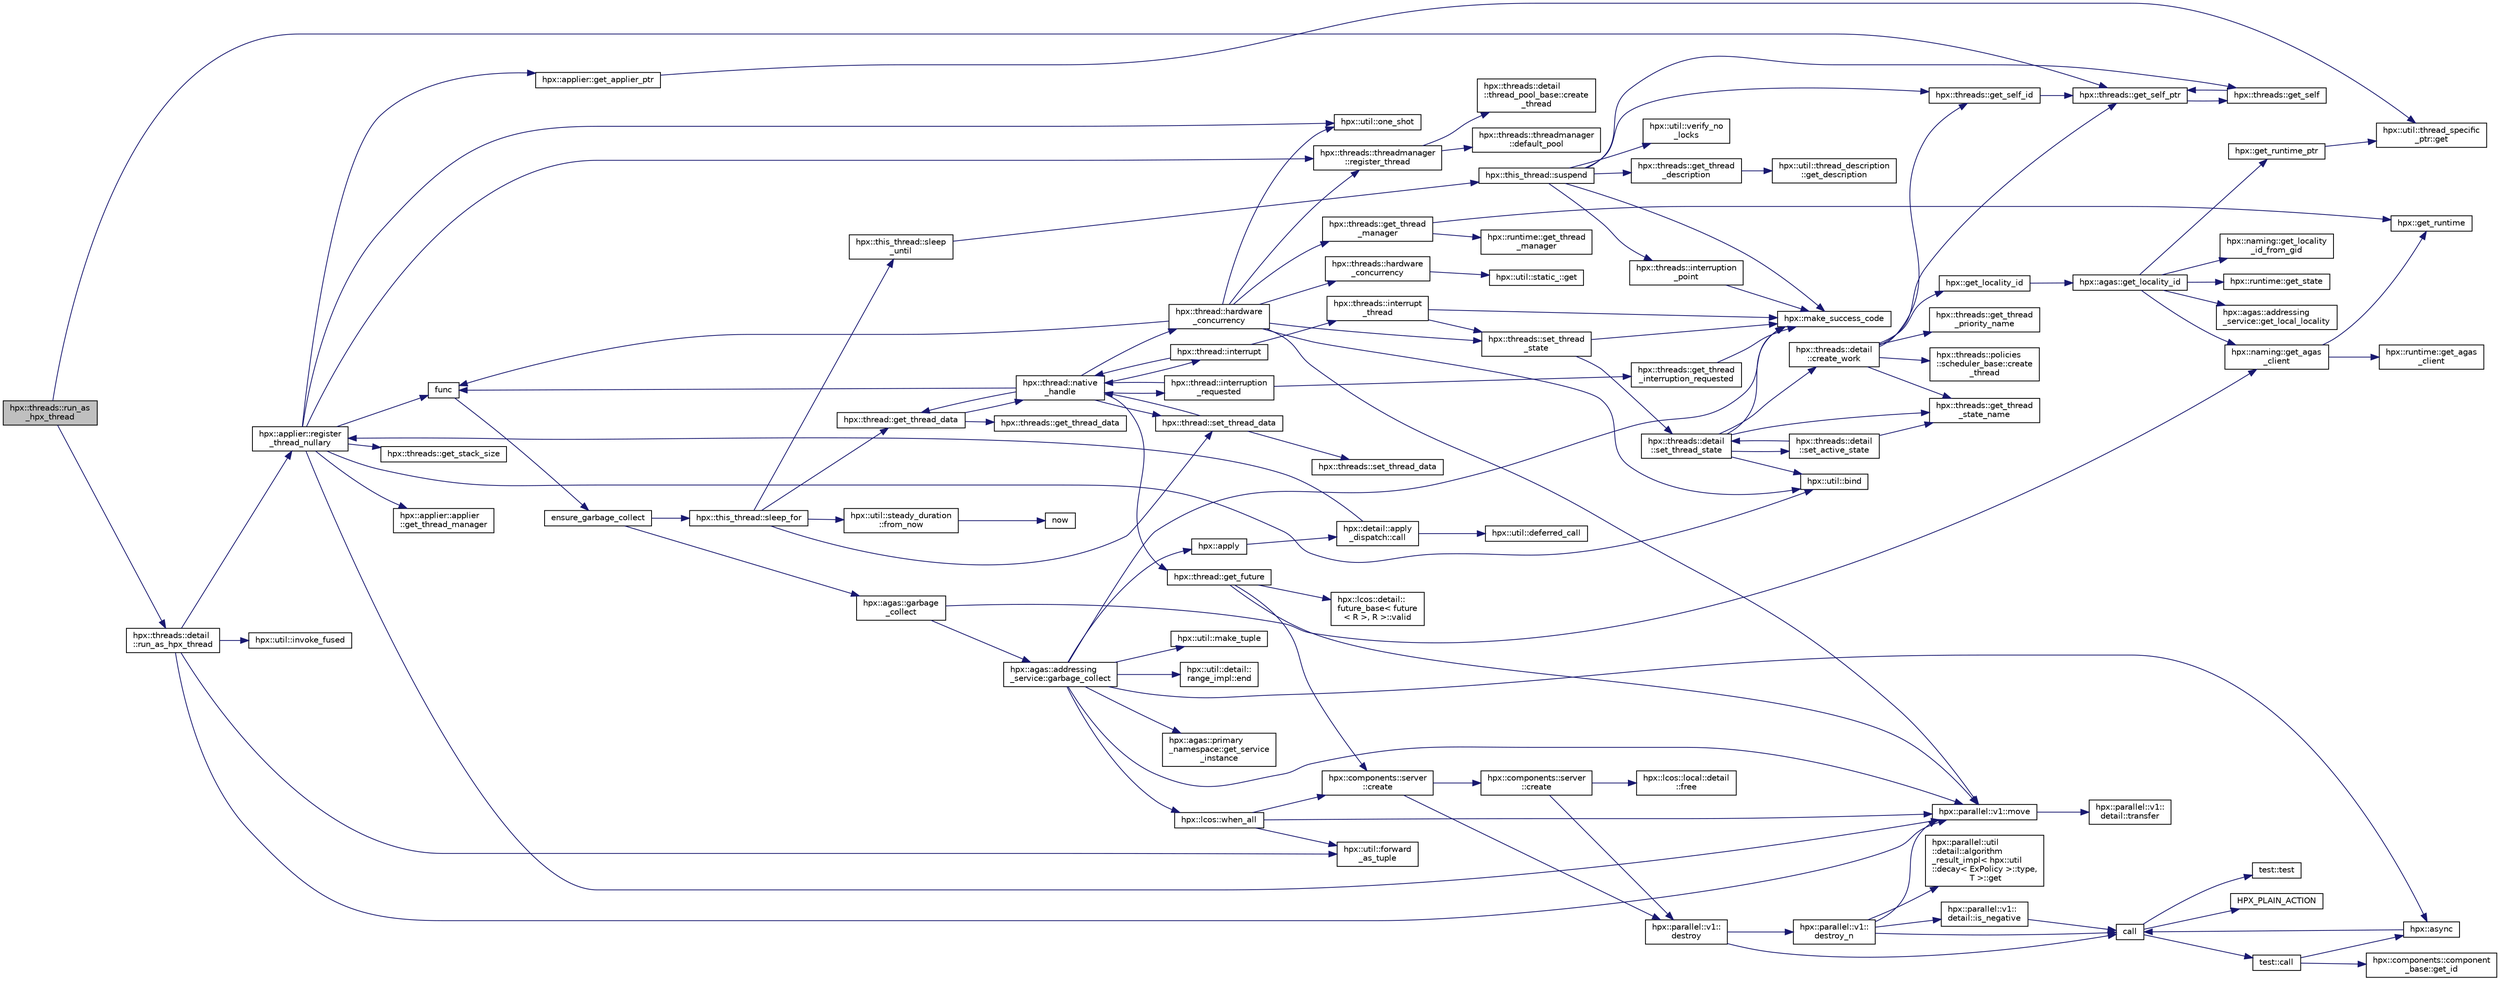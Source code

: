 digraph "hpx::threads::run_as_hpx_thread"
{
  edge [fontname="Helvetica",fontsize="10",labelfontname="Helvetica",labelfontsize="10"];
  node [fontname="Helvetica",fontsize="10",shape=record];
  rankdir="LR";
  Node9845 [label="hpx::threads::run_as\l_hpx_thread",height=0.2,width=0.4,color="black", fillcolor="grey75", style="filled", fontcolor="black"];
  Node9845 -> Node9846 [color="midnightblue",fontsize="10",style="solid",fontname="Helvetica"];
  Node9846 [label="hpx::threads::get_self_ptr",height=0.2,width=0.4,color="black", fillcolor="white", style="filled",URL="$d7/d28/namespacehpx_1_1threads.html#a22877ae347ad884cde3a51397dad6c53"];
  Node9846 -> Node9847 [color="midnightblue",fontsize="10",style="solid",fontname="Helvetica"];
  Node9847 [label="hpx::threads::get_self",height=0.2,width=0.4,color="black", fillcolor="white", style="filled",URL="$d7/d28/namespacehpx_1_1threads.html#a07daf4d6d29233f20d66d41ab7b5b8e8"];
  Node9847 -> Node9846 [color="midnightblue",fontsize="10",style="solid",fontname="Helvetica"];
  Node9845 -> Node9848 [color="midnightblue",fontsize="10",style="solid",fontname="Helvetica"];
  Node9848 [label="hpx::threads::detail\l::run_as_hpx_thread",height=0.2,width=0.4,color="black", fillcolor="white", style="filled",URL="$d2/dd1/namespacehpx_1_1threads_1_1detail.html#a85172e2f1993dc0ac59b9ae27cae2ef7"];
  Node9848 -> Node9849 [color="midnightblue",fontsize="10",style="solid",fontname="Helvetica"];
  Node9849 [label="hpx::util::forward\l_as_tuple",height=0.2,width=0.4,color="black", fillcolor="white", style="filled",URL="$df/dad/namespacehpx_1_1util.html#ab7c31e3f24c3302a4f67b6735a6fa597"];
  Node9848 -> Node9850 [color="midnightblue",fontsize="10",style="solid",fontname="Helvetica"];
  Node9850 [label="hpx::util::invoke_fused",height=0.2,width=0.4,color="black", fillcolor="white", style="filled",URL="$df/dad/namespacehpx_1_1util.html#afc2964e0f9c5dab89584f5123f140a0f"];
  Node9848 -> Node9851 [color="midnightblue",fontsize="10",style="solid",fontname="Helvetica"];
  Node9851 [label="hpx::parallel::v1::move",height=0.2,width=0.4,color="black", fillcolor="white", style="filled",URL="$db/db9/namespacehpx_1_1parallel_1_1v1.html#aa7c4ede081ce786c9d1eb1adff495cfc"];
  Node9851 -> Node9852 [color="midnightblue",fontsize="10",style="solid",fontname="Helvetica"];
  Node9852 [label="hpx::parallel::v1::\ldetail::transfer",height=0.2,width=0.4,color="black", fillcolor="white", style="filled",URL="$d2/ddd/namespacehpx_1_1parallel_1_1v1_1_1detail.html#ab1b56a05e1885ca7cc7ffa1804dd2f3c"];
  Node9848 -> Node9853 [color="midnightblue",fontsize="10",style="solid",fontname="Helvetica"];
  Node9853 [label="hpx::applier::register\l_thread_nullary",height=0.2,width=0.4,color="black", fillcolor="white", style="filled",URL="$d8/dcb/namespacehpx_1_1applier.html#a401cd1145927e58d74d1eb52aaccd936"];
  Node9853 -> Node9854 [color="midnightblue",fontsize="10",style="solid",fontname="Helvetica"];
  Node9854 [label="hpx::applier::get_applier_ptr",height=0.2,width=0.4,color="black", fillcolor="white", style="filled",URL="$d8/dcb/namespacehpx_1_1applier.html#a617483cf2b77ad3a0aa428ade7b35299"];
  Node9854 -> Node9855 [color="midnightblue",fontsize="10",style="solid",fontname="Helvetica"];
  Node9855 [label="hpx::util::thread_specific\l_ptr::get",height=0.2,width=0.4,color="black", fillcolor="white", style="filled",URL="$d4/d4c/structhpx_1_1util_1_1thread__specific__ptr.html#a3b27d8520710478aa41d1f74206bdba9"];
  Node9853 -> Node9856 [color="midnightblue",fontsize="10",style="solid",fontname="Helvetica"];
  Node9856 [label="func",height=0.2,width=0.4,color="black", fillcolor="white", style="filled",URL="$d8/dfd/id__type__ref__counting__1032_8cpp.html#ab811b86ea5107ffb3351fcaa29d2c652"];
  Node9856 -> Node9857 [color="midnightblue",fontsize="10",style="solid",fontname="Helvetica"];
  Node9857 [label="ensure_garbage_collect",height=0.2,width=0.4,color="black", fillcolor="white", style="filled",URL="$d8/dfd/id__type__ref__counting__1032_8cpp.html#a5264b94bf7c262ac0e521fb290d476d5"];
  Node9857 -> Node9858 [color="midnightblue",fontsize="10",style="solid",fontname="Helvetica"];
  Node9858 [label="hpx::this_thread::sleep_for",height=0.2,width=0.4,color="black", fillcolor="white", style="filled",URL="$d9/d52/namespacehpx_1_1this__thread.html#afc042a5a5fa52eef2d1d177a343435cf"];
  Node9858 -> Node9859 [color="midnightblue",fontsize="10",style="solid",fontname="Helvetica"];
  Node9859 [label="hpx::this_thread::sleep\l_until",height=0.2,width=0.4,color="black", fillcolor="white", style="filled",URL="$d9/d52/namespacehpx_1_1this__thread.html#ae12a853980115b23ff0ab8ca06622658"];
  Node9859 -> Node9860 [color="midnightblue",fontsize="10",style="solid",fontname="Helvetica"];
  Node9860 [label="hpx::this_thread::suspend",height=0.2,width=0.4,color="black", fillcolor="white", style="filled",URL="$d9/d52/namespacehpx_1_1this__thread.html#aca220026fb3014c0881d129fe31c0073"];
  Node9860 -> Node9847 [color="midnightblue",fontsize="10",style="solid",fontname="Helvetica"];
  Node9860 -> Node9861 [color="midnightblue",fontsize="10",style="solid",fontname="Helvetica"];
  Node9861 [label="hpx::threads::get_self_id",height=0.2,width=0.4,color="black", fillcolor="white", style="filled",URL="$d7/d28/namespacehpx_1_1threads.html#afafe0f900b9fac3d4ed3c747625c1cfe"];
  Node9861 -> Node9846 [color="midnightblue",fontsize="10",style="solid",fontname="Helvetica"];
  Node9860 -> Node9862 [color="midnightblue",fontsize="10",style="solid",fontname="Helvetica"];
  Node9862 [label="hpx::threads::interruption\l_point",height=0.2,width=0.4,color="black", fillcolor="white", style="filled",URL="$d7/d28/namespacehpx_1_1threads.html#ada6ec56a12b050707311d8c628089059"];
  Node9862 -> Node9863 [color="midnightblue",fontsize="10",style="solid",fontname="Helvetica"];
  Node9863 [label="hpx::make_success_code",height=0.2,width=0.4,color="black", fillcolor="white", style="filled",URL="$d8/d83/namespacehpx.html#a0e8512a8f49e2a6c8185061181419d8f",tooltip="Returns error_code(hpx::success, \"success\", mode). "];
  Node9860 -> Node9864 [color="midnightblue",fontsize="10",style="solid",fontname="Helvetica"];
  Node9864 [label="hpx::util::verify_no\l_locks",height=0.2,width=0.4,color="black", fillcolor="white", style="filled",URL="$df/dad/namespacehpx_1_1util.html#ae0e1837ee6f09b79b26c2e788d2e9fc9"];
  Node9860 -> Node9865 [color="midnightblue",fontsize="10",style="solid",fontname="Helvetica"];
  Node9865 [label="hpx::threads::get_thread\l_description",height=0.2,width=0.4,color="black", fillcolor="white", style="filled",URL="$d7/d28/namespacehpx_1_1threads.html#a42fc18a7a680f4e8bc633a4b4c956701"];
  Node9865 -> Node9866 [color="midnightblue",fontsize="10",style="solid",fontname="Helvetica"];
  Node9866 [label="hpx::util::thread_description\l::get_description",height=0.2,width=0.4,color="black", fillcolor="white", style="filled",URL="$df/d9e/structhpx_1_1util_1_1thread__description.html#a8c834e14eca6eb228188022577f9f952"];
  Node9860 -> Node9863 [color="midnightblue",fontsize="10",style="solid",fontname="Helvetica"];
  Node9858 -> Node9867 [color="midnightblue",fontsize="10",style="solid",fontname="Helvetica"];
  Node9867 [label="hpx::util::steady_duration\l::from_now",height=0.2,width=0.4,color="black", fillcolor="white", style="filled",URL="$d9/d4f/classhpx_1_1util_1_1steady__duration.html#a0132206d767cd0f7395507b40111a153"];
  Node9867 -> Node9868 [color="midnightblue",fontsize="10",style="solid",fontname="Helvetica"];
  Node9868 [label="now",height=0.2,width=0.4,color="black", fillcolor="white", style="filled",URL="$de/db3/1d__stencil__1__omp_8cpp.html#a89e9667753dccfac455bd37a7a3a7b16"];
  Node9858 -> Node9869 [color="midnightblue",fontsize="10",style="solid",fontname="Helvetica"];
  Node9869 [label="hpx::thread::get_thread_data",height=0.2,width=0.4,color="black", fillcolor="white", style="filled",URL="$de/d9b/classhpx_1_1thread.html#a4535ef82cec3b953d2c941d20e3e3904"];
  Node9869 -> Node9870 [color="midnightblue",fontsize="10",style="solid",fontname="Helvetica"];
  Node9870 [label="hpx::threads::get_thread_data",height=0.2,width=0.4,color="black", fillcolor="white", style="filled",URL="$d7/d28/namespacehpx_1_1threads.html#a8737931ff6303807225f735b2b384ae4"];
  Node9869 -> Node9871 [color="midnightblue",fontsize="10",style="solid",fontname="Helvetica"];
  Node9871 [label="hpx::thread::native\l_handle",height=0.2,width=0.4,color="black", fillcolor="white", style="filled",URL="$de/d9b/classhpx_1_1thread.html#acf48190d264ab64c1c4ec99d0b421b5a"];
  Node9871 -> Node9872 [color="midnightblue",fontsize="10",style="solid",fontname="Helvetica"];
  Node9872 [label="hpx::thread::hardware\l_concurrency",height=0.2,width=0.4,color="black", fillcolor="white", style="filled",URL="$de/d9b/classhpx_1_1thread.html#a8e4fff210e02485ba493bc3a2a956c03"];
  Node9872 -> Node9873 [color="midnightblue",fontsize="10",style="solid",fontname="Helvetica"];
  Node9873 [label="hpx::threads::hardware\l_concurrency",height=0.2,width=0.4,color="black", fillcolor="white", style="filled",URL="$d7/d28/namespacehpx_1_1threads.html#aa8752a235478d2ad7b5ac467b63ab527"];
  Node9873 -> Node9874 [color="midnightblue",fontsize="10",style="solid",fontname="Helvetica"];
  Node9874 [label="hpx::util::static_::get",height=0.2,width=0.4,color="black", fillcolor="white", style="filled",URL="$d3/dbb/structhpx_1_1util_1_1static__.html#a2967c633948a3bf17a3b5405ef5a8318"];
  Node9872 -> Node9856 [color="midnightblue",fontsize="10",style="solid",fontname="Helvetica"];
  Node9872 -> Node9875 [color="midnightblue",fontsize="10",style="solid",fontname="Helvetica"];
  Node9875 [label="hpx::util::bind",height=0.2,width=0.4,color="black", fillcolor="white", style="filled",URL="$df/dad/namespacehpx_1_1util.html#ad844caedf82a0173d6909d910c3e48c6"];
  Node9872 -> Node9876 [color="midnightblue",fontsize="10",style="solid",fontname="Helvetica"];
  Node9876 [label="hpx::util::one_shot",height=0.2,width=0.4,color="black", fillcolor="white", style="filled",URL="$df/dad/namespacehpx_1_1util.html#a273e61be42a72415291e0ec0a4f28c7a"];
  Node9872 -> Node9851 [color="midnightblue",fontsize="10",style="solid",fontname="Helvetica"];
  Node9872 -> Node9877 [color="midnightblue",fontsize="10",style="solid",fontname="Helvetica"];
  Node9877 [label="hpx::threads::get_thread\l_manager",height=0.2,width=0.4,color="black", fillcolor="white", style="filled",URL="$d7/d28/namespacehpx_1_1threads.html#a076973c3a53beadde7d967e22c4f6cce"];
  Node9877 -> Node9878 [color="midnightblue",fontsize="10",style="solid",fontname="Helvetica"];
  Node9878 [label="hpx::get_runtime",height=0.2,width=0.4,color="black", fillcolor="white", style="filled",URL="$d8/d83/namespacehpx.html#aef902cc6c7dd3b9fbadf34d1e850a070"];
  Node9877 -> Node9879 [color="midnightblue",fontsize="10",style="solid",fontname="Helvetica"];
  Node9879 [label="hpx::runtime::get_thread\l_manager",height=0.2,width=0.4,color="black", fillcolor="white", style="filled",URL="$d0/d7b/classhpx_1_1runtime.html#a865b12d57fcd44a8d3dda3e35414f563"];
  Node9872 -> Node9880 [color="midnightblue",fontsize="10",style="solid",fontname="Helvetica"];
  Node9880 [label="hpx::threads::threadmanager\l::register_thread",height=0.2,width=0.4,color="black", fillcolor="white", style="filled",URL="$d5/daa/classhpx_1_1threads_1_1threadmanager.html#a7f79c7578e08a60ca45eb276ce8133d8"];
  Node9880 -> Node9881 [color="midnightblue",fontsize="10",style="solid",fontname="Helvetica"];
  Node9881 [label="hpx::threads::threadmanager\l::default_pool",height=0.2,width=0.4,color="black", fillcolor="white", style="filled",URL="$d5/daa/classhpx_1_1threads_1_1threadmanager.html#a851f067d03b5dd1c5e6a9a6a841e05df"];
  Node9880 -> Node9882 [color="midnightblue",fontsize="10",style="solid",fontname="Helvetica"];
  Node9882 [label="hpx::threads::detail\l::thread_pool_base::create\l_thread",height=0.2,width=0.4,color="black", fillcolor="white", style="filled",URL="$de/dae/classhpx_1_1threads_1_1detail_1_1thread__pool__base.html#ad35d3779eef6f4528e62a26d71b34b34"];
  Node9872 -> Node9883 [color="midnightblue",fontsize="10",style="solid",fontname="Helvetica"];
  Node9883 [label="hpx::threads::set_thread\l_state",height=0.2,width=0.4,color="black", fillcolor="white", style="filled",URL="$d7/d28/namespacehpx_1_1threads.html#ac0690ad16ad778bcc79dcd727cc33025",tooltip="Set the thread state of the thread referenced by the thread_id id. "];
  Node9883 -> Node9863 [color="midnightblue",fontsize="10",style="solid",fontname="Helvetica"];
  Node9883 -> Node9884 [color="midnightblue",fontsize="10",style="solid",fontname="Helvetica"];
  Node9884 [label="hpx::threads::detail\l::set_thread_state",height=0.2,width=0.4,color="black", fillcolor="white", style="filled",URL="$d2/dd1/namespacehpx_1_1threads_1_1detail.html#af85ddc854c4a149bf1738eb1b111b9ab"];
  Node9884 -> Node9885 [color="midnightblue",fontsize="10",style="solid",fontname="Helvetica"];
  Node9885 [label="hpx::threads::get_thread\l_state_name",height=0.2,width=0.4,color="black", fillcolor="white", style="filled",URL="$d7/d28/namespacehpx_1_1threads.html#a26f91ea8d2195f165c033241c5cd11db"];
  Node9884 -> Node9863 [color="midnightblue",fontsize="10",style="solid",fontname="Helvetica"];
  Node9884 -> Node9875 [color="midnightblue",fontsize="10",style="solid",fontname="Helvetica"];
  Node9884 -> Node9886 [color="midnightblue",fontsize="10",style="solid",fontname="Helvetica"];
  Node9886 [label="hpx::threads::detail\l::set_active_state",height=0.2,width=0.4,color="black", fillcolor="white", style="filled",URL="$d2/dd1/namespacehpx_1_1threads_1_1detail.html#a45884a5bf04ad66a4f259231a3947e76"];
  Node9886 -> Node9885 [color="midnightblue",fontsize="10",style="solid",fontname="Helvetica"];
  Node9886 -> Node9884 [color="midnightblue",fontsize="10",style="solid",fontname="Helvetica"];
  Node9884 -> Node9887 [color="midnightblue",fontsize="10",style="solid",fontname="Helvetica"];
  Node9887 [label="hpx::threads::detail\l::create_work",height=0.2,width=0.4,color="black", fillcolor="white", style="filled",URL="$d2/dd1/namespacehpx_1_1threads_1_1detail.html#ae22384a3c1b1a1940032fad068fb54b1"];
  Node9887 -> Node9885 [color="midnightblue",fontsize="10",style="solid",fontname="Helvetica"];
  Node9887 -> Node9888 [color="midnightblue",fontsize="10",style="solid",fontname="Helvetica"];
  Node9888 [label="hpx::threads::get_thread\l_priority_name",height=0.2,width=0.4,color="black", fillcolor="white", style="filled",URL="$d7/d28/namespacehpx_1_1threads.html#a9c6b2fec0c1cf5b06ff83ce756ca6d42"];
  Node9887 -> Node9846 [color="midnightblue",fontsize="10",style="solid",fontname="Helvetica"];
  Node9887 -> Node9861 [color="midnightblue",fontsize="10",style="solid",fontname="Helvetica"];
  Node9887 -> Node9889 [color="midnightblue",fontsize="10",style="solid",fontname="Helvetica"];
  Node9889 [label="hpx::get_locality_id",height=0.2,width=0.4,color="black", fillcolor="white", style="filled",URL="$d8/d83/namespacehpx.html#a158d7c54a657bb364c1704033010697b",tooltip="Return the number of the locality this function is being called from. "];
  Node9889 -> Node9890 [color="midnightblue",fontsize="10",style="solid",fontname="Helvetica"];
  Node9890 [label="hpx::agas::get_locality_id",height=0.2,width=0.4,color="black", fillcolor="white", style="filled",URL="$dc/d54/namespacehpx_1_1agas.html#a491cc2ddecdf0f1a9129900caa6a4d3e"];
  Node9890 -> Node9891 [color="midnightblue",fontsize="10",style="solid",fontname="Helvetica"];
  Node9891 [label="hpx::get_runtime_ptr",height=0.2,width=0.4,color="black", fillcolor="white", style="filled",URL="$d8/d83/namespacehpx.html#af29daf2bb3e01b4d6495a1742b6cce64"];
  Node9891 -> Node9855 [color="midnightblue",fontsize="10",style="solid",fontname="Helvetica"];
  Node9890 -> Node9892 [color="midnightblue",fontsize="10",style="solid",fontname="Helvetica"];
  Node9892 [label="hpx::runtime::get_state",height=0.2,width=0.4,color="black", fillcolor="white", style="filled",URL="$d0/d7b/classhpx_1_1runtime.html#ab405f80e060dac95d624520f38b0524c"];
  Node9890 -> Node9893 [color="midnightblue",fontsize="10",style="solid",fontname="Helvetica"];
  Node9893 [label="hpx::naming::get_agas\l_client",height=0.2,width=0.4,color="black", fillcolor="white", style="filled",URL="$d4/dc9/namespacehpx_1_1naming.html#a0408fffd5d34b620712a801b0ae3b032"];
  Node9893 -> Node9878 [color="midnightblue",fontsize="10",style="solid",fontname="Helvetica"];
  Node9893 -> Node9894 [color="midnightblue",fontsize="10",style="solid",fontname="Helvetica"];
  Node9894 [label="hpx::runtime::get_agas\l_client",height=0.2,width=0.4,color="black", fillcolor="white", style="filled",URL="$d0/d7b/classhpx_1_1runtime.html#aeb5dddd30d6b9861669af8ad44d1a96a"];
  Node9890 -> Node9895 [color="midnightblue",fontsize="10",style="solid",fontname="Helvetica"];
  Node9895 [label="hpx::agas::addressing\l_service::get_local_locality",height=0.2,width=0.4,color="black", fillcolor="white", style="filled",URL="$db/d58/structhpx_1_1agas_1_1addressing__service.html#ab52c19a37c2a7a006c6c15f90ad0539c"];
  Node9890 -> Node9896 [color="midnightblue",fontsize="10",style="solid",fontname="Helvetica"];
  Node9896 [label="hpx::naming::get_locality\l_id_from_gid",height=0.2,width=0.4,color="black", fillcolor="white", style="filled",URL="$d4/dc9/namespacehpx_1_1naming.html#a7fd43037784560bd04fda9b49e33529f"];
  Node9887 -> Node9897 [color="midnightblue",fontsize="10",style="solid",fontname="Helvetica"];
  Node9897 [label="hpx::threads::policies\l::scheduler_base::create\l_thread",height=0.2,width=0.4,color="black", fillcolor="white", style="filled",URL="$dd/d7e/structhpx_1_1threads_1_1policies_1_1scheduler__base.html#ad3b05cd7f363cc8e8410ce368c3794e0"];
  Node9871 -> Node9898 [color="midnightblue",fontsize="10",style="solid",fontname="Helvetica"];
  Node9898 [label="hpx::thread::interrupt",height=0.2,width=0.4,color="black", fillcolor="white", style="filled",URL="$de/d9b/classhpx_1_1thread.html#ac34d0d033aa743c476a79dbc2e1a8a39"];
  Node9898 -> Node9899 [color="midnightblue",fontsize="10",style="solid",fontname="Helvetica"];
  Node9899 [label="hpx::threads::interrupt\l_thread",height=0.2,width=0.4,color="black", fillcolor="white", style="filled",URL="$d7/d28/namespacehpx_1_1threads.html#a6bdda1a2aab61b9b13d274b5155d7e73"];
  Node9899 -> Node9863 [color="midnightblue",fontsize="10",style="solid",fontname="Helvetica"];
  Node9899 -> Node9883 [color="midnightblue",fontsize="10",style="solid",fontname="Helvetica"];
  Node9898 -> Node9871 [color="midnightblue",fontsize="10",style="solid",fontname="Helvetica"];
  Node9871 -> Node9900 [color="midnightblue",fontsize="10",style="solid",fontname="Helvetica"];
  Node9900 [label="hpx::thread::interruption\l_requested",height=0.2,width=0.4,color="black", fillcolor="white", style="filled",URL="$de/d9b/classhpx_1_1thread.html#a33276bb4c20bbb0b1978944e18ef71b8"];
  Node9900 -> Node9901 [color="midnightblue",fontsize="10",style="solid",fontname="Helvetica"];
  Node9901 [label="hpx::threads::get_thread\l_interruption_requested",height=0.2,width=0.4,color="black", fillcolor="white", style="filled",URL="$d7/d28/namespacehpx_1_1threads.html#ae64a7fdb8b5c8bac7be0c8282672a03b"];
  Node9901 -> Node9863 [color="midnightblue",fontsize="10",style="solid",fontname="Helvetica"];
  Node9900 -> Node9871 [color="midnightblue",fontsize="10",style="solid",fontname="Helvetica"];
  Node9871 -> Node9902 [color="midnightblue",fontsize="10",style="solid",fontname="Helvetica"];
  Node9902 [label="hpx::thread::get_future",height=0.2,width=0.4,color="black", fillcolor="white", style="filled",URL="$de/d9b/classhpx_1_1thread.html#a87fdb0d8da826366fc190ed224900a64"];
  Node9902 -> Node9903 [color="midnightblue",fontsize="10",style="solid",fontname="Helvetica"];
  Node9903 [label="hpx::lcos::detail::\lfuture_base\< future\l\< R \>, R \>::valid",height=0.2,width=0.4,color="black", fillcolor="white", style="filled",URL="$d5/dd7/classhpx_1_1lcos_1_1detail_1_1future__base.html#aaf7beb7374815614363033bd96573e75"];
  Node9902 -> Node9904 [color="midnightblue",fontsize="10",style="solid",fontname="Helvetica"];
  Node9904 [label="hpx::components::server\l::create",height=0.2,width=0.4,color="black", fillcolor="white", style="filled",URL="$d2/da2/namespacehpx_1_1components_1_1server.html#ac776c89f3d68ceb910e8cee9fa937ab4",tooltip="Create arrays of components using their default constructor. "];
  Node9904 -> Node9905 [color="midnightblue",fontsize="10",style="solid",fontname="Helvetica"];
  Node9905 [label="hpx::components::server\l::create",height=0.2,width=0.4,color="black", fillcolor="white", style="filled",URL="$d2/da2/namespacehpx_1_1components_1_1server.html#a77d26de181c97b444565e230577981bd"];
  Node9905 -> Node9906 [color="midnightblue",fontsize="10",style="solid",fontname="Helvetica"];
  Node9906 [label="hpx::lcos::local::detail\l::free",height=0.2,width=0.4,color="black", fillcolor="white", style="filled",URL="$d4/dcb/namespacehpx_1_1lcos_1_1local_1_1detail.html#a55a940f019734e9bb045dc123cd80e48"];
  Node9905 -> Node9907 [color="midnightblue",fontsize="10",style="solid",fontname="Helvetica"];
  Node9907 [label="hpx::parallel::v1::\ldestroy",height=0.2,width=0.4,color="black", fillcolor="white", style="filled",URL="$db/db9/namespacehpx_1_1parallel_1_1v1.html#acf303558375048e8a7cc9a2c2e09477f"];
  Node9907 -> Node9908 [color="midnightblue",fontsize="10",style="solid",fontname="Helvetica"];
  Node9908 [label="call",height=0.2,width=0.4,color="black", fillcolor="white", style="filled",URL="$d2/d67/promise__1620_8cpp.html#a58357f0b82bc761e1d0b9091ed563a70"];
  Node9908 -> Node9909 [color="midnightblue",fontsize="10",style="solid",fontname="Helvetica"];
  Node9909 [label="test::test",height=0.2,width=0.4,color="black", fillcolor="white", style="filled",URL="$d8/d89/structtest.html#ab42d5ece712d716b04cb3f686f297a26"];
  Node9908 -> Node9910 [color="midnightblue",fontsize="10",style="solid",fontname="Helvetica"];
  Node9910 [label="HPX_PLAIN_ACTION",height=0.2,width=0.4,color="black", fillcolor="white", style="filled",URL="$d2/d67/promise__1620_8cpp.html#ab96aab827a4b1fcaf66cfe0ba83fef23"];
  Node9908 -> Node9911 [color="midnightblue",fontsize="10",style="solid",fontname="Helvetica"];
  Node9911 [label="test::call",height=0.2,width=0.4,color="black", fillcolor="white", style="filled",URL="$d8/d89/structtest.html#aeb29e7ed6518b9426ccf1344c52620ae"];
  Node9911 -> Node9912 [color="midnightblue",fontsize="10",style="solid",fontname="Helvetica"];
  Node9912 [label="hpx::async",height=0.2,width=0.4,color="black", fillcolor="white", style="filled",URL="$d8/d83/namespacehpx.html#acb7d8e37b73b823956ce144f9a57eaa4"];
  Node9912 -> Node9908 [color="midnightblue",fontsize="10",style="solid",fontname="Helvetica"];
  Node9911 -> Node9913 [color="midnightblue",fontsize="10",style="solid",fontname="Helvetica"];
  Node9913 [label="hpx::components::component\l_base::get_id",height=0.2,width=0.4,color="black", fillcolor="white", style="filled",URL="$d2/de6/classhpx_1_1components_1_1component__base.html#a4c8fd93514039bdf01c48d66d82b19cd"];
  Node9907 -> Node9914 [color="midnightblue",fontsize="10",style="solid",fontname="Helvetica"];
  Node9914 [label="hpx::parallel::v1::\ldestroy_n",height=0.2,width=0.4,color="black", fillcolor="white", style="filled",URL="$db/db9/namespacehpx_1_1parallel_1_1v1.html#a71d0691132a300690163f5636bcd5bd3"];
  Node9914 -> Node9915 [color="midnightblue",fontsize="10",style="solid",fontname="Helvetica"];
  Node9915 [label="hpx::parallel::v1::\ldetail::is_negative",height=0.2,width=0.4,color="black", fillcolor="white", style="filled",URL="$d2/ddd/namespacehpx_1_1parallel_1_1v1_1_1detail.html#adf2e40fc4b20ad0fd442ee3118a4d527"];
  Node9915 -> Node9908 [color="midnightblue",fontsize="10",style="solid",fontname="Helvetica"];
  Node9914 -> Node9916 [color="midnightblue",fontsize="10",style="solid",fontname="Helvetica"];
  Node9916 [label="hpx::parallel::util\l::detail::algorithm\l_result_impl\< hpx::util\l::decay\< ExPolicy \>::type,\l T \>::get",height=0.2,width=0.4,color="black", fillcolor="white", style="filled",URL="$d2/d42/structhpx_1_1parallel_1_1util_1_1detail_1_1algorithm__result__impl.html#ab5b051e8ec74eff5e0e62fd63f5d377e"];
  Node9914 -> Node9851 [color="midnightblue",fontsize="10",style="solid",fontname="Helvetica"];
  Node9914 -> Node9908 [color="midnightblue",fontsize="10",style="solid",fontname="Helvetica"];
  Node9904 -> Node9907 [color="midnightblue",fontsize="10",style="solid",fontname="Helvetica"];
  Node9902 -> Node9851 [color="midnightblue",fontsize="10",style="solid",fontname="Helvetica"];
  Node9871 -> Node9869 [color="midnightblue",fontsize="10",style="solid",fontname="Helvetica"];
  Node9871 -> Node9917 [color="midnightblue",fontsize="10",style="solid",fontname="Helvetica"];
  Node9917 [label="hpx::thread::set_thread_data",height=0.2,width=0.4,color="black", fillcolor="white", style="filled",URL="$de/d9b/classhpx_1_1thread.html#a7317a3cf5251f3b33c990449570d4cea"];
  Node9917 -> Node9918 [color="midnightblue",fontsize="10",style="solid",fontname="Helvetica"];
  Node9918 [label="hpx::threads::set_thread_data",height=0.2,width=0.4,color="black", fillcolor="white", style="filled",URL="$d7/d28/namespacehpx_1_1threads.html#a00a625acc149fce3ae38e4340454acf7"];
  Node9917 -> Node9871 [color="midnightblue",fontsize="10",style="solid",fontname="Helvetica"];
  Node9871 -> Node9856 [color="midnightblue",fontsize="10",style="solid",fontname="Helvetica"];
  Node9858 -> Node9917 [color="midnightblue",fontsize="10",style="solid",fontname="Helvetica"];
  Node9857 -> Node9919 [color="midnightblue",fontsize="10",style="solid",fontname="Helvetica"];
  Node9919 [label="hpx::agas::garbage\l_collect",height=0.2,width=0.4,color="black", fillcolor="white", style="filled",URL="$dc/d54/namespacehpx_1_1agas.html#a951337adc4f9bd6df00a50737468e911"];
  Node9919 -> Node9893 [color="midnightblue",fontsize="10",style="solid",fontname="Helvetica"];
  Node9919 -> Node9920 [color="midnightblue",fontsize="10",style="solid",fontname="Helvetica"];
  Node9920 [label="hpx::agas::addressing\l_service::garbage_collect",height=0.2,width=0.4,color="black", fillcolor="white", style="filled",URL="$db/d58/structhpx_1_1agas_1_1addressing__service.html#a87dcae0eacf6e62d5103ebf516d86f63"];
  Node9920 -> Node9863 [color="midnightblue",fontsize="10",style="solid",fontname="Helvetica"];
  Node9920 -> Node9921 [color="midnightblue",fontsize="10",style="solid",fontname="Helvetica"];
  Node9921 [label="hpx::agas::primary\l_namespace::get_service\l_instance",height=0.2,width=0.4,color="black", fillcolor="white", style="filled",URL="$d1/d43/structhpx_1_1agas_1_1primary__namespace.html#a7630ff0f30ff8c23b13b4672c5350e2e"];
  Node9920 -> Node9922 [color="midnightblue",fontsize="10",style="solid",fontname="Helvetica"];
  Node9922 [label="hpx::util::make_tuple",height=0.2,width=0.4,color="black", fillcolor="white", style="filled",URL="$df/dad/namespacehpx_1_1util.html#a06fa74211a987d208e013f400a9f5328"];
  Node9920 -> Node9923 [color="midnightblue",fontsize="10",style="solid",fontname="Helvetica"];
  Node9923 [label="hpx::util::detail::\lrange_impl::end",height=0.2,width=0.4,color="black", fillcolor="white", style="filled",URL="$d4/d4a/namespacehpx_1_1util_1_1detail_1_1range__impl.html#afb2ea48b0902f52ee4d8b764807b4316"];
  Node9920 -> Node9924 [color="midnightblue",fontsize="10",style="solid",fontname="Helvetica"];
  Node9924 [label="hpx::apply",height=0.2,width=0.4,color="black", fillcolor="white", style="filled",URL="$d8/d83/namespacehpx.html#aa87762f0db0731d385f3fdfdb25d59fc"];
  Node9924 -> Node9925 [color="midnightblue",fontsize="10",style="solid",fontname="Helvetica"];
  Node9925 [label="hpx::detail::apply\l_dispatch::call",height=0.2,width=0.4,color="black", fillcolor="white", style="filled",URL="$db/de8/structhpx_1_1detail_1_1apply__dispatch.html#a0755fab16d281e74bcff0f8045be9459"];
  Node9925 -> Node9853 [color="midnightblue",fontsize="10",style="solid",fontname="Helvetica"];
  Node9925 -> Node9926 [color="midnightblue",fontsize="10",style="solid",fontname="Helvetica"];
  Node9926 [label="hpx::util::deferred_call",height=0.2,width=0.4,color="black", fillcolor="white", style="filled",URL="$df/dad/namespacehpx_1_1util.html#acdded623c658a7a3436f7e76bc9d881c"];
  Node9920 -> Node9851 [color="midnightblue",fontsize="10",style="solid",fontname="Helvetica"];
  Node9920 -> Node9912 [color="midnightblue",fontsize="10",style="solid",fontname="Helvetica"];
  Node9920 -> Node9927 [color="midnightblue",fontsize="10",style="solid",fontname="Helvetica"];
  Node9927 [label="hpx::lcos::when_all",height=0.2,width=0.4,color="black", fillcolor="white", style="filled",URL="$d2/dc9/namespacehpx_1_1lcos.html#a1a6fb024d8690923fb185d5aee204d54"];
  Node9927 -> Node9849 [color="midnightblue",fontsize="10",style="solid",fontname="Helvetica"];
  Node9927 -> Node9851 [color="midnightblue",fontsize="10",style="solid",fontname="Helvetica"];
  Node9927 -> Node9904 [color="midnightblue",fontsize="10",style="solid",fontname="Helvetica"];
  Node9853 -> Node9875 [color="midnightblue",fontsize="10",style="solid",fontname="Helvetica"];
  Node9853 -> Node9876 [color="midnightblue",fontsize="10",style="solid",fontname="Helvetica"];
  Node9853 -> Node9851 [color="midnightblue",fontsize="10",style="solid",fontname="Helvetica"];
  Node9853 -> Node9928 [color="midnightblue",fontsize="10",style="solid",fontname="Helvetica"];
  Node9928 [label="hpx::threads::get_stack_size",height=0.2,width=0.4,color="black", fillcolor="white", style="filled",URL="$d7/d28/namespacehpx_1_1threads.html#af597241b3c2785150be206737ca04aa6",tooltip="The get_stack_size function is part of the thread related API. It. "];
  Node9853 -> Node9929 [color="midnightblue",fontsize="10",style="solid",fontname="Helvetica"];
  Node9929 [label="hpx::applier::applier\l::get_thread_manager",height=0.2,width=0.4,color="black", fillcolor="white", style="filled",URL="$da/dcb/classhpx_1_1applier_1_1applier.html#acc36d583973701e573be39da97bba866",tooltip="Access the thread-manager instance associated with this applier. "];
  Node9853 -> Node9880 [color="midnightblue",fontsize="10",style="solid",fontname="Helvetica"];
}
